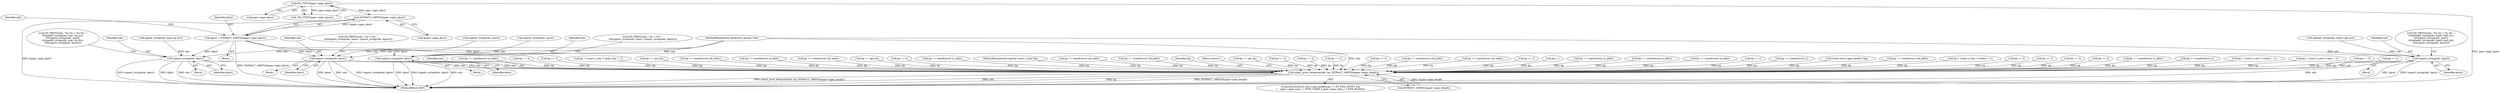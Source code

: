 digraph "0_tcpdump_4601c685e7fd19c3724d5e499c69b8d3ec49933e@pointer" {
"1000212" [label="(Call,EXTRACT_16BITS(&pgm->pgm_dport))"];
"1000155" [label="(Call,ND_TTEST(pgm->pgm_dport))"];
"1000210" [label="(Call,dport = EXTRACT_16BITS(&pgm->pgm_dport))"];
"1000250" [label="(Call,tcpport_string(ndo, dport))"];
"1001997" [label="(Call,zmtp1_print_datagram(ndo, bp, EXTRACT_16BITS(&pgm->pgm_length)))"];
"1000264" [label="(Call,tcpport_string(ndo, dport))"];
"1000299" [label="(Call,tcpport_string(ndo, dport))"];
"1000313" [label="(Call,tcpport_string(ndo, dport))"];
"1001218" [label="(Call,bp += 4)"];
"1000155" [label="(Call,ND_TTEST(pgm->pgm_dport))"];
"1001186" [label="(Call,bp += 4)"];
"1001979" [label="(ControlStructure,if (ndo->ndo_packettype == PT_PGM_ZMTP1 &&\n\t    (pgm->pgm_type == PGM_ODATA || pgm->pgm_type == PGM_RDATA)))"];
"1000496" [label="(Call,bp = (const u_char *) (poll_msg + 1))"];
"1001665" [label="(Call,bp += opt_len)"];
"1001802" [label="(Call,bp += sizeof(struct in6_addr))"];
"1000218" [label="(Identifier,ip6)"];
"1000418" [label="(Call,bp += sizeof(struct in_addr))"];
"1000264" [label="(Call,tcpport_string(ndo, dport))"];
"1000810" [label="(Call,bp += sizeof(struct in6_addr))"];
"1000292" [label="(Block,)"];
"1001575" [label="(Call,bp += opt_len)"];
"1000313" [label="(Call,tcpport_string(ndo, dport))"];
"1000210" [label="(Call,dport = EXTRACT_16BITS(&pgm->pgm_dport))"];
"1000255" [label="(Call,ND_PRINT((ndo, \"%s > %s: \",\n\t\t\t\ttcpport_string(ndo, sport), tcpport_string(ndo, dport))))"];
"1001459" [label="(Call,bp += 4)"];
"1000300" [label="(Identifier,ndo)"];
"1001377" [label="(Call,bp += sizeof(struct in_addr))"];
"1000310" [label="(Call,tcpport_string(ndo, sport))"];
"1000252" [label="(Identifier,dport)"];
"1000108" [label="(MethodParameterIn,register const u_char *bp)"];
"1002019" [label="(MethodReturn,RET)"];
"1000111" [label="(Block,)"];
"1000434" [label="(Call,bp += sizeof(struct in6_addr))"];
"1000314" [label="(Identifier,ndo)"];
"1001416" [label="(Call,bp += sizeof(struct in6_addr))"];
"1001999" [label="(Identifier,bp)"];
"1000213" [label="(Call,&pgm->pgm_dport)"];
"1000250" [label="(Call,tcpport_string(ndo, dport))"];
"1002005" [label="(Return,return;)"];
"1000260" [label="(Block,)"];
"1000244" [label="(Call,ip6addr_string(ndo, &ip6->ip6_dst))"];
"1000243" [label="(Block,)"];
"1001961" [label="(Call,bp += opt_len)"];
"1001529" [label="(Call,bp += 4)"];
"1001494" [label="(Call,bp += 4)"];
"1001091" [label="(Call,bp += 2)"];
"1001260" [label="(Call,bp += 4)"];
"1000251" [label="(Identifier,ndo)"];
"1000561" [label="(Call,bp += sizeof(struct in6_addr))"];
"1000765" [label="(Call,bp += sizeof(struct in6_addr))"];
"1000301" [label="(Identifier,dport)"];
"1000309" [label="(Block,)"];
"1000315" [label="(Identifier,dport)"];
"1001152" [label="(Call,bp += 2)"];
"1000265" [label="(Identifier,ndo)"];
"1001024" [label="(Call,bp++)"];
"1000227" [label="(Call,ND_PRINT((ndo, \"%s.%s > %s.%s: \",\n\t\t\t\tip6addr_string(ndo, &ip6->ip6_src),\n\t\t\t\ttcpport_string(ndo, sport),\n\t\t\t\tip6addr_string(ndo, &ip6->ip6_dst),\n\t\t\t\ttcpport_string(ndo, dport))))"];
"1000749" [label="(Call,bp += sizeof(struct in_addr))"];
"1001890" [label="(Call,bp += sizeof(struct in_addr))"];
"1000293" [label="(Call,ipaddr_string(ndo, &ip->ip_dst))"];
"1001997" [label="(Call,zmtp1_print_datagram(ndo, bp, EXTRACT_16BITS(&pgm->pgm_length)))"];
"1000212" [label="(Call,EXTRACT_16BITS(&pgm->pgm_dport))"];
"1001763" [label="(Call,bp += sizeof(struct in_addr))"];
"1001557" [label="(Call,bp += 2)"];
"1000107" [label="(MethodParameterIn,netdissect_options *ndo)"];
"1002000" [label="(Call,EXTRACT_16BITS(&pgm->pgm_length))"];
"1000604" [label="(Call,bp += sizeof(uint32_t))"];
"1000128" [label="(Call,(const struct pgm_header *)bp)"];
"1001929" [label="(Call,bp += sizeof(struct in6_addr))"];
"1000662" [label="(Call,bp = (const u_char *) (odata + 1))"];
"1001649" [label="(Call,bp += 2)"];
"1001597" [label="(Call,bp += 2)"];
"1001623" [label="(Call,bp += 2)"];
"1001134" [label="(Call,bp += 4)"];
"1000211" [label="(Identifier,dport)"];
"1000794" [label="(Call,bp += sizeof(struct in_addr))"];
"1000978" [label="(Call,bp += sizeof(uint16_t))"];
"1000261" [label="(Call,tcpport_string(ndo, sport))"];
"1000699" [label="(Call,bp = (const u_char *) (rdata + 1))"];
"1000881" [label="(Call,bp = (const u_char *) (ack + 1))"];
"1000304" [label="(Call,ND_PRINT((ndo, \"%s > %s: \",\n\t\t\t\ttcpport_string(ndo, sport), tcpport_string(ndo, dport))))"];
"1000156" [label="(Call,pgm->pgm_dport)"];
"1000266" [label="(Identifier,dport)"];
"1001304" [label="(Call,bp += 4)"];
"1000299" [label="(Call,tcpport_string(ndo, dport))"];
"1000276" [label="(Call,ND_PRINT((ndo, \"%s.%s > %s.%s: \",\n\t\t\t\tipaddr_string(ndo, &ip->ip_src),\n\t\t\t\ttcpport_string(ndo, sport),\n\t\t\t\tipaddr_string(ndo, &ip->ip_dst),\n\t\t\t\ttcpport_string(ndo, dport))))"];
"1000154" [label="(Call,!ND_TTEST(pgm->pgm_dport))"];
"1001687" [label="(Call,bp += 2)"];
"1001998" [label="(Identifier,ndo)"];
"1000545" [label="(Call,bp += sizeof(struct in_addr))"];
"1000212" -> "1000210"  [label="AST: "];
"1000212" -> "1000213"  [label="CFG: "];
"1000213" -> "1000212"  [label="AST: "];
"1000210" -> "1000212"  [label="CFG: "];
"1000212" -> "1002019"  [label="DDG: &pgm->pgm_dport"];
"1000212" -> "1000210"  [label="DDG: &pgm->pgm_dport"];
"1000155" -> "1000212"  [label="DDG: pgm->pgm_dport"];
"1000155" -> "1000154"  [label="AST: "];
"1000155" -> "1000156"  [label="CFG: "];
"1000156" -> "1000155"  [label="AST: "];
"1000154" -> "1000155"  [label="CFG: "];
"1000155" -> "1002019"  [label="DDG: pgm->pgm_dport"];
"1000155" -> "1000154"  [label="DDG: pgm->pgm_dport"];
"1000210" -> "1000111"  [label="AST: "];
"1000211" -> "1000210"  [label="AST: "];
"1000218" -> "1000210"  [label="CFG: "];
"1000210" -> "1002019"  [label="DDG: EXTRACT_16BITS(&pgm->pgm_dport)"];
"1000210" -> "1000250"  [label="DDG: dport"];
"1000210" -> "1000264"  [label="DDG: dport"];
"1000210" -> "1000299"  [label="DDG: dport"];
"1000210" -> "1000313"  [label="DDG: dport"];
"1000250" -> "1000243"  [label="AST: "];
"1000250" -> "1000252"  [label="CFG: "];
"1000251" -> "1000250"  [label="AST: "];
"1000252" -> "1000250"  [label="AST: "];
"1000227" -> "1000250"  [label="CFG: "];
"1000250" -> "1002019"  [label="DDG: ndo"];
"1000250" -> "1002019"  [label="DDG: dport"];
"1000250" -> "1002019"  [label="DDG: tcpport_string(ndo, dport)"];
"1000244" -> "1000250"  [label="DDG: ndo"];
"1000107" -> "1000250"  [label="DDG: ndo"];
"1000250" -> "1001997"  [label="DDG: ndo"];
"1001997" -> "1001979"  [label="AST: "];
"1001997" -> "1002000"  [label="CFG: "];
"1001998" -> "1001997"  [label="AST: "];
"1001999" -> "1001997"  [label="AST: "];
"1002000" -> "1001997"  [label="AST: "];
"1002005" -> "1001997"  [label="CFG: "];
"1001997" -> "1002019"  [label="DDG: ndo"];
"1001997" -> "1002019"  [label="DDG: bp"];
"1001997" -> "1002019"  [label="DDG: EXTRACT_16BITS(&pgm->pgm_length)"];
"1001997" -> "1002019"  [label="DDG: zmtp1_print_datagram(ndo, bp, EXTRACT_16BITS(&pgm->pgm_length))"];
"1000264" -> "1001997"  [label="DDG: ndo"];
"1000299" -> "1001997"  [label="DDG: ndo"];
"1000313" -> "1001997"  [label="DDG: ndo"];
"1000107" -> "1001997"  [label="DDG: ndo"];
"1001557" -> "1001997"  [label="DDG: bp"];
"1001529" -> "1001997"  [label="DDG: bp"];
"1001929" -> "1001997"  [label="DDG: bp"];
"1001763" -> "1001997"  [label="DDG: bp"];
"1001665" -> "1001997"  [label="DDG: bp"];
"1001802" -> "1001997"  [label="DDG: bp"];
"1001218" -> "1001997"  [label="DDG: bp"];
"1000604" -> "1001997"  [label="DDG: bp"];
"1001304" -> "1001997"  [label="DDG: bp"];
"1000418" -> "1001997"  [label="DDG: bp"];
"1001024" -> "1001997"  [label="DDG: bp"];
"1001186" -> "1001997"  [label="DDG: bp"];
"1000128" -> "1001997"  [label="DDG: bp"];
"1000699" -> "1001997"  [label="DDG: bp"];
"1001961" -> "1001997"  [label="DDG: bp"];
"1001459" -> "1001997"  [label="DDG: bp"];
"1000662" -> "1001997"  [label="DDG: bp"];
"1000561" -> "1001997"  [label="DDG: bp"];
"1001687" -> "1001997"  [label="DDG: bp"];
"1001134" -> "1001997"  [label="DDG: bp"];
"1001416" -> "1001997"  [label="DDG: bp"];
"1000978" -> "1001997"  [label="DDG: bp"];
"1001494" -> "1001997"  [label="DDG: bp"];
"1001649" -> "1001997"  [label="DDG: bp"];
"1000545" -> "1001997"  [label="DDG: bp"];
"1001597" -> "1001997"  [label="DDG: bp"];
"1000749" -> "1001997"  [label="DDG: bp"];
"1000794" -> "1001997"  [label="DDG: bp"];
"1001575" -> "1001997"  [label="DDG: bp"];
"1001623" -> "1001997"  [label="DDG: bp"];
"1000496" -> "1001997"  [label="DDG: bp"];
"1001890" -> "1001997"  [label="DDG: bp"];
"1000765" -> "1001997"  [label="DDG: bp"];
"1000881" -> "1001997"  [label="DDG: bp"];
"1001152" -> "1001997"  [label="DDG: bp"];
"1000810" -> "1001997"  [label="DDG: bp"];
"1001091" -> "1001997"  [label="DDG: bp"];
"1000434" -> "1001997"  [label="DDG: bp"];
"1001377" -> "1001997"  [label="DDG: bp"];
"1001260" -> "1001997"  [label="DDG: bp"];
"1000108" -> "1001997"  [label="DDG: bp"];
"1002000" -> "1001997"  [label="DDG: &pgm->pgm_length"];
"1000264" -> "1000260"  [label="AST: "];
"1000264" -> "1000266"  [label="CFG: "];
"1000265" -> "1000264"  [label="AST: "];
"1000266" -> "1000264"  [label="AST: "];
"1000255" -> "1000264"  [label="CFG: "];
"1000264" -> "1002019"  [label="DDG: ndo"];
"1000264" -> "1002019"  [label="DDG: tcpport_string(ndo, dport)"];
"1000264" -> "1002019"  [label="DDG: dport"];
"1000261" -> "1000264"  [label="DDG: ndo"];
"1000107" -> "1000264"  [label="DDG: ndo"];
"1000299" -> "1000292"  [label="AST: "];
"1000299" -> "1000301"  [label="CFG: "];
"1000300" -> "1000299"  [label="AST: "];
"1000301" -> "1000299"  [label="AST: "];
"1000276" -> "1000299"  [label="CFG: "];
"1000299" -> "1002019"  [label="DDG: tcpport_string(ndo, dport)"];
"1000299" -> "1002019"  [label="DDG: dport"];
"1000299" -> "1002019"  [label="DDG: ndo"];
"1000293" -> "1000299"  [label="DDG: ndo"];
"1000107" -> "1000299"  [label="DDG: ndo"];
"1000313" -> "1000309"  [label="AST: "];
"1000313" -> "1000315"  [label="CFG: "];
"1000314" -> "1000313"  [label="AST: "];
"1000315" -> "1000313"  [label="AST: "];
"1000304" -> "1000313"  [label="CFG: "];
"1000313" -> "1002019"  [label="DDG: dport"];
"1000313" -> "1002019"  [label="DDG: tcpport_string(ndo, dport)"];
"1000313" -> "1002019"  [label="DDG: ndo"];
"1000310" -> "1000313"  [label="DDG: ndo"];
"1000107" -> "1000313"  [label="DDG: ndo"];
}
